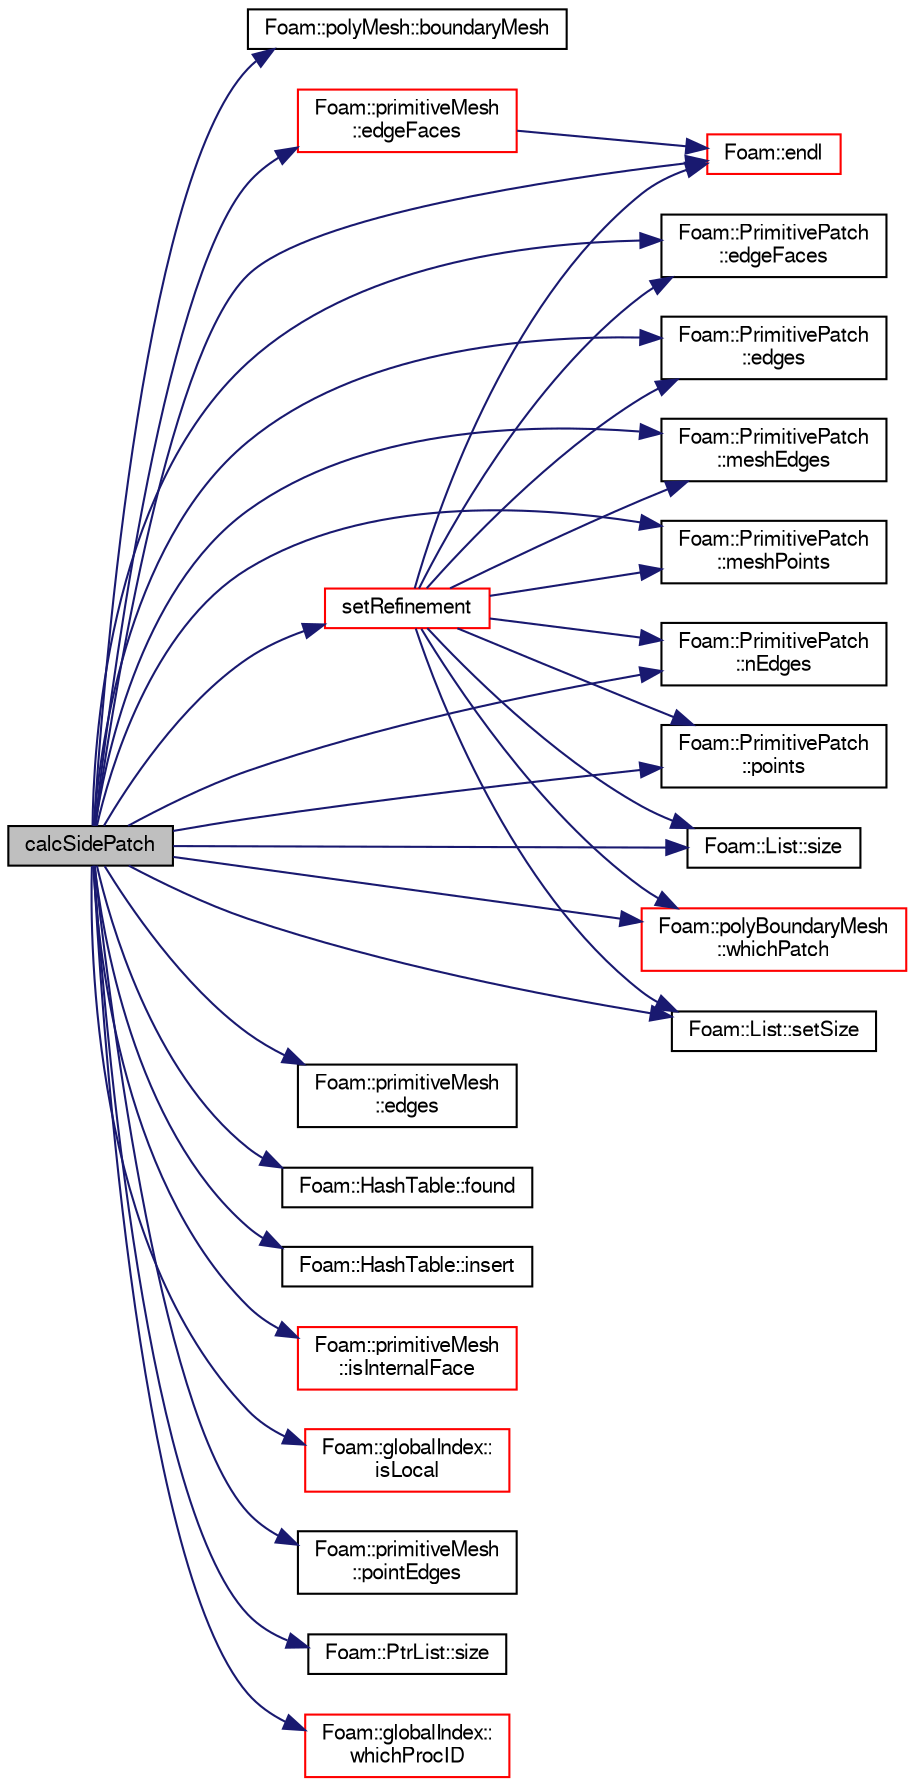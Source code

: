 digraph "calcSidePatch"
{
  bgcolor="transparent";
  edge [fontname="FreeSans",fontsize="10",labelfontname="FreeSans",labelfontsize="10"];
  node [fontname="FreeSans",fontsize="10",shape=record];
  rankdir="LR";
  Node2194 [label="calcSidePatch",height=0.2,width=0.4,color="black", fillcolor="grey75", style="filled", fontcolor="black"];
  Node2194 -> Node2195 [color="midnightblue",fontsize="10",style="solid",fontname="FreeSans"];
  Node2195 [label="Foam::polyMesh::boundaryMesh",height=0.2,width=0.4,color="black",URL="$a27410.html#a9f2b68c134340291eda6197f47f25484",tooltip="Return boundary mesh. "];
  Node2194 -> Node2196 [color="midnightblue",fontsize="10",style="solid",fontname="FreeSans"];
  Node2196 [label="Foam::PrimitivePatch\l::edgeFaces",height=0.2,width=0.4,color="black",URL="$a27538.html#ad38ecd2902727a890ebd437731c271c8",tooltip="Return edge-face addressing. "];
  Node2194 -> Node2197 [color="midnightblue",fontsize="10",style="solid",fontname="FreeSans"];
  Node2197 [label="Foam::primitiveMesh\l::edgeFaces",height=0.2,width=0.4,color="red",URL="$a27530.html#ad38ecd2902727a890ebd437731c271c8"];
  Node2197 -> Node2198 [color="midnightblue",fontsize="10",style="solid",fontname="FreeSans"];
  Node2198 [label="Foam::endl",height=0.2,width=0.4,color="red",URL="$a21124.html#a2db8fe02a0d3909e9351bb4275b23ce4",tooltip="Add newline and flush stream. "];
  Node2194 -> Node2263 [color="midnightblue",fontsize="10",style="solid",fontname="FreeSans"];
  Node2263 [label="Foam::PrimitivePatch\l::edges",height=0.2,width=0.4,color="black",URL="$a27538.html#a21d764179912ddda5c6f95193c289846",tooltip="Return list of edges, address into LOCAL point list. "];
  Node2194 -> Node2242 [color="midnightblue",fontsize="10",style="solid",fontname="FreeSans"];
  Node2242 [label="Foam::primitiveMesh\l::edges",height=0.2,width=0.4,color="black",URL="$a27530.html#a21d764179912ddda5c6f95193c289846",tooltip="Return mesh edges. Uses calcEdges. "];
  Node2194 -> Node2198 [color="midnightblue",fontsize="10",style="solid",fontname="FreeSans"];
  Node2194 -> Node2264 [color="midnightblue",fontsize="10",style="solid",fontname="FreeSans"];
  Node2264 [label="Foam::HashTable::found",height=0.2,width=0.4,color="black",URL="$a25702.html#a9a7a02c333e3e98344a1e5b891c4d985",tooltip="Return true if hashedEntry is found in table. "];
  Node2194 -> Node2265 [color="midnightblue",fontsize="10",style="solid",fontname="FreeSans"];
  Node2265 [label="Foam::HashTable::insert",height=0.2,width=0.4,color="black",URL="$a25702.html#a5eee1e0e199ad59b9cb3916cd42156e0",tooltip="Insert a new hashedEntry. "];
  Node2194 -> Node2266 [color="midnightblue",fontsize="10",style="solid",fontname="FreeSans"];
  Node2266 [label="Foam::primitiveMesh\l::isInternalFace",height=0.2,width=0.4,color="red",URL="$a27530.html#ae3e48ad9ec4c5132ec7d3d702ad17c9e",tooltip="Return true if given face label is internal to the mesh. "];
  Node2194 -> Node2268 [color="midnightblue",fontsize="10",style="solid",fontname="FreeSans"];
  Node2268 [label="Foam::globalIndex::\lisLocal",height=0.2,width=0.4,color="red",URL="$a27330.html#aff6dbd43e99cc9667fe841c1d67046b2",tooltip="Is on local processor. "];
  Node2194 -> Node2270 [color="midnightblue",fontsize="10",style="solid",fontname="FreeSans"];
  Node2270 [label="Foam::PrimitivePatch\l::meshEdges",height=0.2,width=0.4,color="black",URL="$a27538.html#a3c91e7d5baf71c37da45885242cd1c7d",tooltip="Return labels of patch edges in the global edge list using. "];
  Node2194 -> Node2271 [color="midnightblue",fontsize="10",style="solid",fontname="FreeSans"];
  Node2271 [label="Foam::PrimitivePatch\l::meshPoints",height=0.2,width=0.4,color="black",URL="$a27538.html#a52e3a457780fe74b31d39dc046bce1d8",tooltip="Return labelList of mesh points in patch. They are constructed. "];
  Node2194 -> Node2272 [color="midnightblue",fontsize="10",style="solid",fontname="FreeSans"];
  Node2272 [label="Foam::PrimitivePatch\l::nEdges",height=0.2,width=0.4,color="black",URL="$a27538.html#a086513bcff1a3f1684e1a3879dd90deb",tooltip="Return number of edges in patch. "];
  Node2194 -> Node2258 [color="midnightblue",fontsize="10",style="solid",fontname="FreeSans"];
  Node2258 [label="Foam::primitiveMesh\l::pointEdges",height=0.2,width=0.4,color="black",URL="$a27530.html#a219060536b044c749e6178283665d632"];
  Node2194 -> Node2273 [color="midnightblue",fontsize="10",style="solid",fontname="FreeSans"];
  Node2273 [label="Foam::PrimitivePatch\l::points",height=0.2,width=0.4,color="black",URL="$a27538.html#aa3c7d968f31c88780c663876f64ef6a6",tooltip="Return reference to global points. "];
  Node2194 -> Node2274 [color="midnightblue",fontsize="10",style="solid",fontname="FreeSans"];
  Node2274 [label="setRefinement",height=0.2,width=0.4,color="red",URL="$a21626.html#a9488cb0518f21b76444c508cc9658d64",tooltip="Play commands into polyTopoChange to create layers on top. "];
  Node2274 -> Node2198 [color="midnightblue",fontsize="10",style="solid",fontname="FreeSans"];
  Node2274 -> Node2243 [color="midnightblue",fontsize="10",style="solid",fontname="FreeSans"];
  Node2243 [label="Foam::List::size",height=0.2,width=0.4,color="black",URL="$a25694.html#a8a5f6fa29bd4b500caf186f60245b384",tooltip="Override size to be inconsistent with allocated storage. "];
  Node2274 -> Node2263 [color="midnightblue",fontsize="10",style="solid",fontname="FreeSans"];
  Node2274 -> Node2271 [color="midnightblue",fontsize="10",style="solid",fontname="FreeSans"];
  Node2274 -> Node2270 [color="midnightblue",fontsize="10",style="solid",fontname="FreeSans"];
  Node2274 -> Node2272 [color="midnightblue",fontsize="10",style="solid",fontname="FreeSans"];
  Node2274 -> Node2196 [color="midnightblue",fontsize="10",style="solid",fontname="FreeSans"];
  Node2274 -> Node2273 [color="midnightblue",fontsize="10",style="solid",fontname="FreeSans"];
  Node2274 -> Node2290 [color="midnightblue",fontsize="10",style="solid",fontname="FreeSans"];
  Node2290 [label="Foam::polyBoundaryMesh\l::whichPatch",height=0.2,width=0.4,color="red",URL="$a27402.html#aa2ff13fd90903c4f4cdfe81b48b2bb92",tooltip="Return patch index for a given face label. "];
  Node2274 -> Node2247 [color="midnightblue",fontsize="10",style="solid",fontname="FreeSans"];
  Node2247 [label="Foam::List::setSize",height=0.2,width=0.4,color="black",URL="$a25694.html#aedb985ffeaf1bdbfeccc2a8730405703",tooltip="Reset size of List. "];
  Node2194 -> Node2247 [color="midnightblue",fontsize="10",style="solid",fontname="FreeSans"];
  Node2194 -> Node2243 [color="midnightblue",fontsize="10",style="solid",fontname="FreeSans"];
  Node2194 -> Node2426 [color="midnightblue",fontsize="10",style="solid",fontname="FreeSans"];
  Node2426 [label="Foam::PtrList::size",height=0.2,width=0.4,color="black",URL="$a25914.html#a47b3bf30da1eb3ab8076b5fbe00e0494",tooltip="Return the number of elements in the PtrList. "];
  Node2194 -> Node2290 [color="midnightblue",fontsize="10",style="solid",fontname="FreeSans"];
  Node2194 -> Node2733 [color="midnightblue",fontsize="10",style="solid",fontname="FreeSans"];
  Node2733 [label="Foam::globalIndex::\lwhichProcID",height=0.2,width=0.4,color="red",URL="$a27330.html#a2290e78754eefe18bf9f30479d67a004",tooltip="Which processor does global come from? Binary search. "];
}
